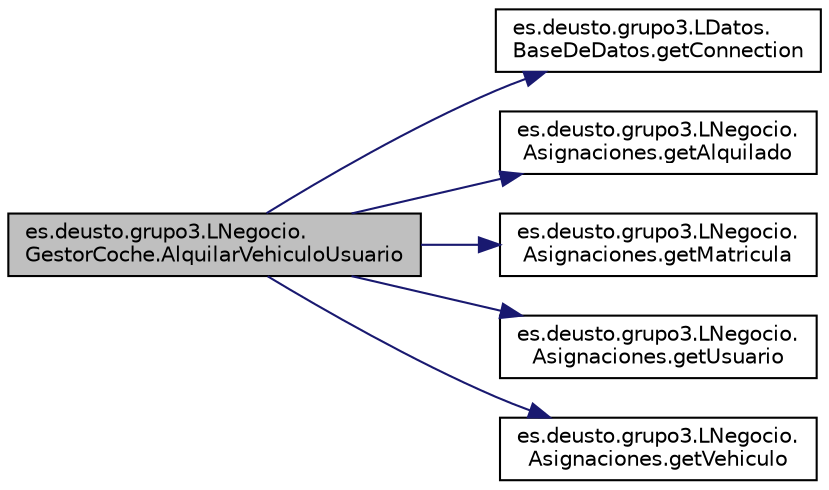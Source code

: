 digraph "es.deusto.grupo3.LNegocio.GestorCoche.AlquilarVehiculoUsuario"
{
  edge [fontname="Helvetica",fontsize="10",labelfontname="Helvetica",labelfontsize="10"];
  node [fontname="Helvetica",fontsize="10",shape=record];
  rankdir="LR";
  Node2 [label="es.deusto.grupo3.LNegocio.\lGestorCoche.AlquilarVehiculoUsuario",height=0.2,width=0.4,color="black", fillcolor="grey75", style="filled", fontcolor="black"];
  Node2 -> Node3 [color="midnightblue",fontsize="10",style="solid",fontname="Helvetica"];
  Node3 [label="es.deusto.grupo3.LDatos.\lBaseDeDatos.getConnection",height=0.2,width=0.4,color="black", fillcolor="white", style="filled",URL="$classes_1_1deusto_1_1grupo3_1_1_l_datos_1_1_base_de_datos.html#a1c5069726bf3121d34bd186fd6f76972"];
  Node2 -> Node4 [color="midnightblue",fontsize="10",style="solid",fontname="Helvetica"];
  Node4 [label="es.deusto.grupo3.LNegocio.\lAsignaciones.getAlquilado",height=0.2,width=0.4,color="black", fillcolor="white", style="filled",URL="$classes_1_1deusto_1_1grupo3_1_1_l_negocio_1_1_asignaciones.html#afe5ede9aa58b6ada74b935f2db975d79"];
  Node2 -> Node5 [color="midnightblue",fontsize="10",style="solid",fontname="Helvetica"];
  Node5 [label="es.deusto.grupo3.LNegocio.\lAsignaciones.getMatricula",height=0.2,width=0.4,color="black", fillcolor="white", style="filled",URL="$classes_1_1deusto_1_1grupo3_1_1_l_negocio_1_1_asignaciones.html#aa941de4269d65bf0d72cbda9dacd2aae"];
  Node2 -> Node6 [color="midnightblue",fontsize="10",style="solid",fontname="Helvetica"];
  Node6 [label="es.deusto.grupo3.LNegocio.\lAsignaciones.getUsuario",height=0.2,width=0.4,color="black", fillcolor="white", style="filled",URL="$classes_1_1deusto_1_1grupo3_1_1_l_negocio_1_1_asignaciones.html#a5dadaadc87140e1fadfa690ae04467fe"];
  Node2 -> Node7 [color="midnightblue",fontsize="10",style="solid",fontname="Helvetica"];
  Node7 [label="es.deusto.grupo3.LNegocio.\lAsignaciones.getVehiculo",height=0.2,width=0.4,color="black", fillcolor="white", style="filled",URL="$classes_1_1deusto_1_1grupo3_1_1_l_negocio_1_1_asignaciones.html#a009dc9c9cda362567f5029104d433f59"];
}
